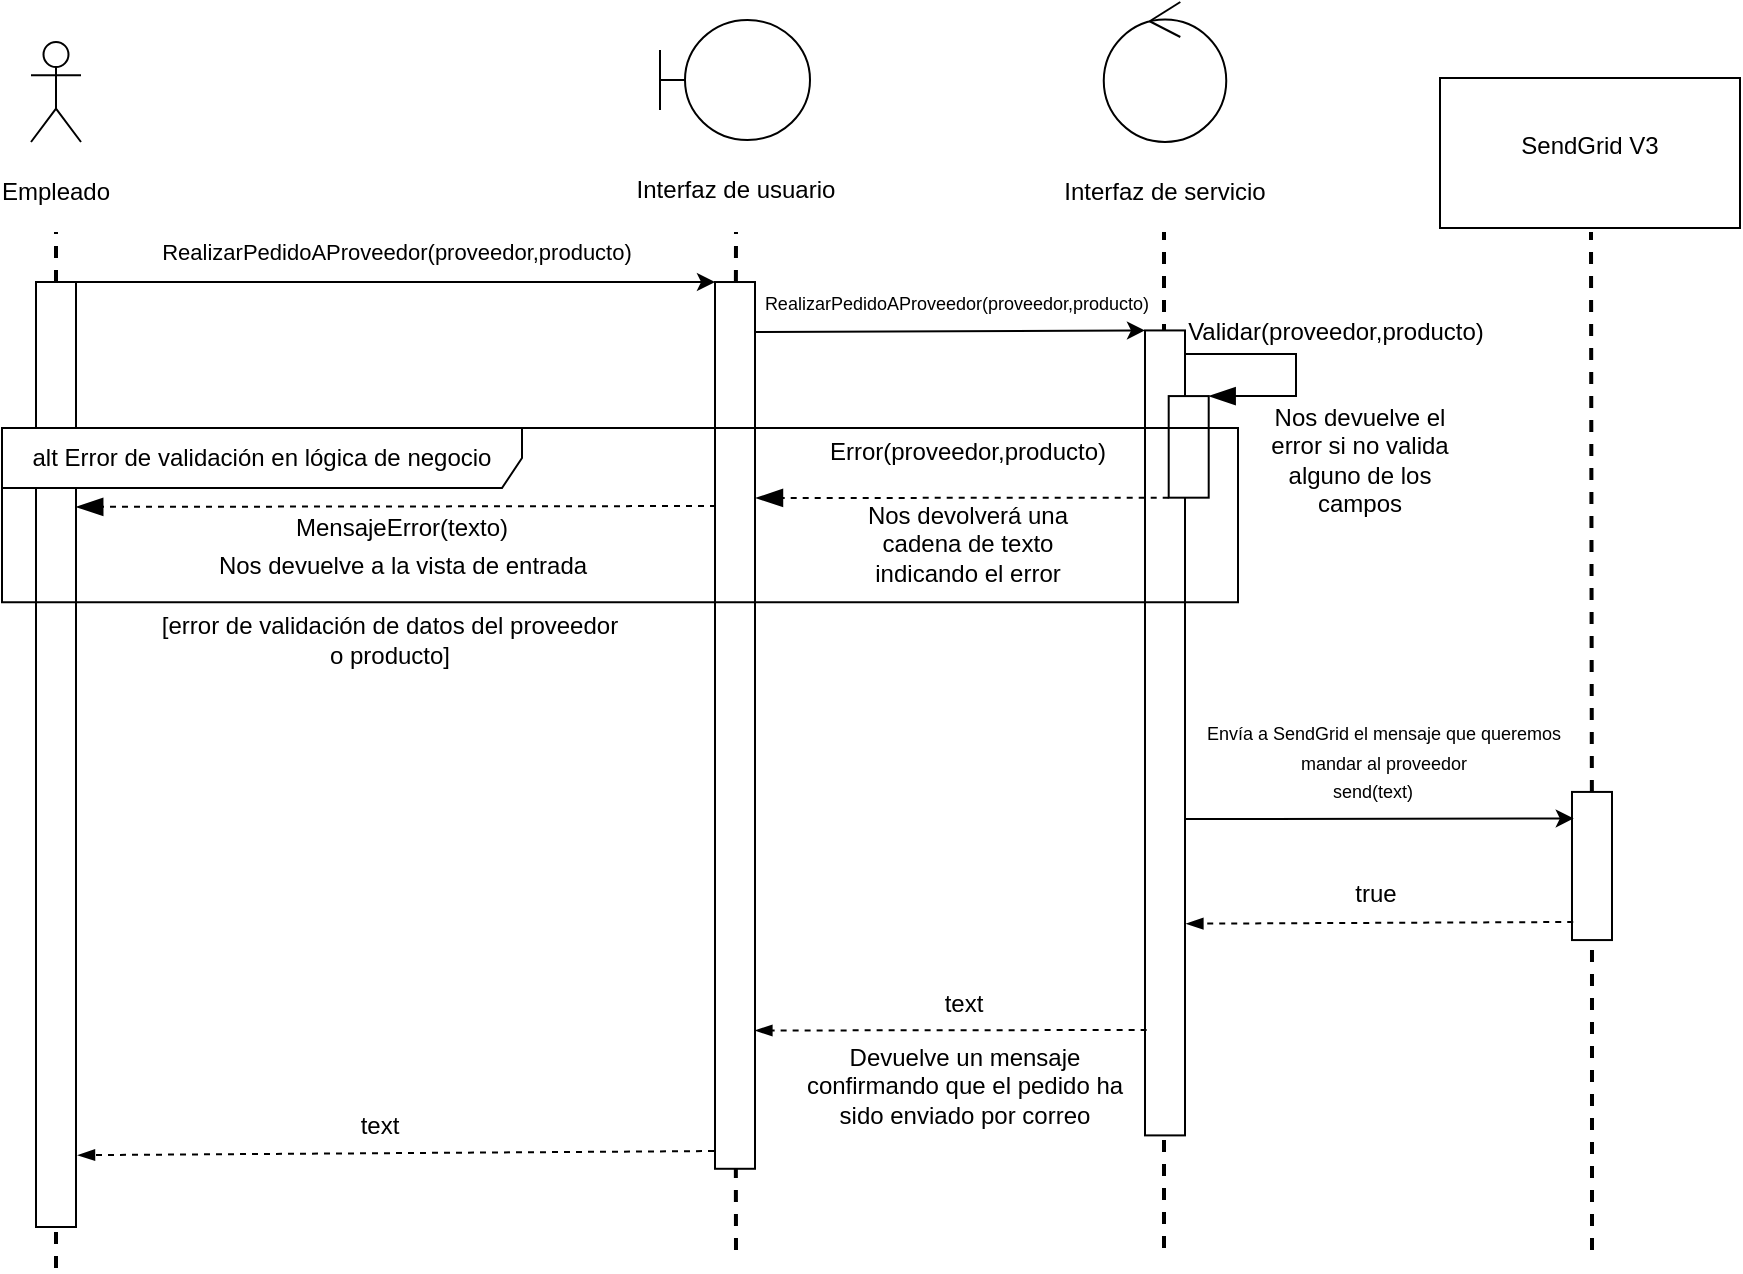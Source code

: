 <mxfile version="14.2.7" type="device"><diagram id="1qmKBlpoXgrcxfvQ_u8o" name="Page-1"><mxGraphModel dx="1438" dy="523" grid="0" gridSize="10" guides="1" tooltips="1" connect="1" arrows="1" fold="1" page="0" pageScale="1" pageWidth="827" pageHeight="1169" math="0" shadow="0"><root><mxCell id="0"/><mxCell id="1" parent="0"/><mxCell id="NJAteWP8aEL5vuaCSPf6-14" value="" style="group" parent="1" vertex="1" connectable="0"><mxGeometry x="632" y="63" width="150" height="75" as="geometry"/></mxCell><mxCell id="NJAteWP8aEL5vuaCSPf6-10" value="" style="rounded=0;whiteSpace=wrap;html=1;fontColor=none;" parent="NJAteWP8aEL5vuaCSPf6-14" vertex="1"><mxGeometry width="150" height="75" as="geometry"/></mxCell><mxCell id="NJAteWP8aEL5vuaCSPf6-12" value="SendGrid V3" style="text;html=1;strokeColor=none;fillColor=none;align=center;verticalAlign=middle;whiteSpace=wrap;rounded=0;fontColor=none;" parent="NJAteWP8aEL5vuaCSPf6-14" vertex="1"><mxGeometry x="30" y="21" width="90" height="25" as="geometry"/></mxCell><mxCell id="NJAteWP8aEL5vuaCSPf6-16" value="" style="group" parent="1" vertex="1" connectable="0"><mxGeometry x="440" y="25" width="109" height="105" as="geometry"/></mxCell><mxCell id="NJAteWP8aEL5vuaCSPf6-3" value="" style="ellipse;shape=umlControl;whiteSpace=wrap;html=1;" parent="NJAteWP8aEL5vuaCSPf6-16" vertex="1"><mxGeometry x="23.88" width="61.25" height="70" as="geometry"/></mxCell><mxCell id="NJAteWP8aEL5vuaCSPf6-8" value="Interfaz de servicio" style="text;html=1;strokeColor=none;fillColor=none;align=center;verticalAlign=middle;whiteSpace=wrap;rounded=0;fontColor=none;" parent="NJAteWP8aEL5vuaCSPf6-16" vertex="1"><mxGeometry y="85" width="109" height="20" as="geometry"/></mxCell><mxCell id="NJAteWP8aEL5vuaCSPf6-17" value="" style="group" parent="1" vertex="1" connectable="0"><mxGeometry x="242" y="34" width="131" height="95" as="geometry"/></mxCell><mxCell id="NJAteWP8aEL5vuaCSPf6-2" value="" style="shape=umlBoundary;whiteSpace=wrap;html=1;" parent="NJAteWP8aEL5vuaCSPf6-17" vertex="1"><mxGeometry width="75" height="60" as="geometry"/></mxCell><mxCell id="NJAteWP8aEL5vuaCSPf6-7" value="Interfaz de usuario" style="text;html=1;strokeColor=none;fillColor=none;align=center;verticalAlign=middle;whiteSpace=wrap;rounded=0;fontColor=none;" parent="NJAteWP8aEL5vuaCSPf6-17" vertex="1"><mxGeometry x="-19.25" y="75" width="113.5" height="20" as="geometry"/></mxCell><mxCell id="NJAteWP8aEL5vuaCSPf6-20" value="" style="endArrow=none;dashed=1;html=1;fontColor=none;strokeWidth=2;" parent="1" source="NJAteWP8aEL5vuaCSPf6-30" edge="1"><mxGeometry width="50" height="50" relative="1" as="geometry"><mxPoint x="280" y="884" as="sourcePoint"/><mxPoint x="280" y="140" as="targetPoint"/></mxGeometry></mxCell><mxCell id="NJAteWP8aEL5vuaCSPf6-21" value="" style="endArrow=none;dashed=1;html=1;fontColor=none;strokeWidth=2;" parent="1" edge="1"><mxGeometry width="50" height="50" relative="1" as="geometry"><mxPoint x="494" y="648" as="sourcePoint"/><mxPoint x="494" y="140" as="targetPoint"/></mxGeometry></mxCell><mxCell id="NJAteWP8aEL5vuaCSPf6-23" value="" style="endArrow=none;dashed=1;html=1;fontColor=none;strokeWidth=2;" parent="1" source="RHaZY1qRToZjezPCcBVS-15" edge="1"><mxGeometry width="50" height="50" relative="1" as="geometry"><mxPoint x="708" y="880" as="sourcePoint"/><mxPoint x="707.5" y="140" as="targetPoint"/></mxGeometry></mxCell><mxCell id="NJAteWP8aEL5vuaCSPf6-25" value="" style="group" parent="1" vertex="1" connectable="0"><mxGeometry x="-80" y="45" width="40" height="85" as="geometry"/></mxCell><mxCell id="NJAteWP8aEL5vuaCSPf6-26" value="Actor" style="shape=umlActor;verticalLabelPosition=bottom;verticalAlign=top;html=1;outlineConnect=0;noLabel=1;fontColor=none;" parent="NJAteWP8aEL5vuaCSPf6-25" vertex="1"><mxGeometry x="7.5" width="25" height="50" as="geometry"/></mxCell><mxCell id="NJAteWP8aEL5vuaCSPf6-27" value="Empleado" style="text;html=1;strokeColor=none;fillColor=none;align=center;verticalAlign=middle;whiteSpace=wrap;rounded=0;fontColor=none;" parent="NJAteWP8aEL5vuaCSPf6-25" vertex="1"><mxGeometry y="65" width="40" height="20" as="geometry"/></mxCell><mxCell id="NJAteWP8aEL5vuaCSPf6-28" value="" style="endArrow=none;dashed=1;html=1;fontColor=none;strokeWidth=2;" parent="1" source="NJAteWP8aEL5vuaCSPf6-24" edge="1"><mxGeometry width="50" height="50" relative="1" as="geometry"><mxPoint x="-60" y="884" as="sourcePoint"/><mxPoint x="-60" y="140" as="targetPoint"/></mxGeometry></mxCell><mxCell id="NJAteWP8aEL5vuaCSPf6-24" value="" style="rounded=0;whiteSpace=wrap;html=1;fontColor=none;rotation=90;" parent="1" vertex="1"><mxGeometry x="-296.25" y="391.25" width="472.5" height="20" as="geometry"/></mxCell><mxCell id="NJAteWP8aEL5vuaCSPf6-29" value="" style="endArrow=none;dashed=1;html=1;fontColor=none;strokeWidth=2;" parent="1" target="NJAteWP8aEL5vuaCSPf6-24" edge="1"><mxGeometry width="50" height="50" relative="1" as="geometry"><mxPoint x="-60" y="658" as="sourcePoint"/><mxPoint x="-60.0" y="140" as="targetPoint"/></mxGeometry></mxCell><mxCell id="NJAteWP8aEL5vuaCSPf6-30" value="" style="rounded=0;whiteSpace=wrap;html=1;fontColor=none;rotation=90;" parent="1" vertex="1"><mxGeometry x="57.81" y="376.7" width="443.38" height="20" as="geometry"/></mxCell><mxCell id="NJAteWP8aEL5vuaCSPf6-31" value="" style="endArrow=none;dashed=1;html=1;fontColor=none;strokeWidth=2;" parent="1" target="NJAteWP8aEL5vuaCSPf6-30" edge="1"><mxGeometry width="50" height="50" relative="1" as="geometry"><mxPoint x="280" y="649" as="sourcePoint"/><mxPoint x="280" y="140" as="targetPoint"/></mxGeometry></mxCell><mxCell id="tJflDgzkko5D9vu5rmik-3" value="" style="rounded=0;whiteSpace=wrap;html=1;fontColor=none;rotation=90;" parent="1" vertex="1"><mxGeometry x="293.26" y="380.46" width="402.48" height="20" as="geometry"/></mxCell><mxCell id="RHaZY1qRToZjezPCcBVS-15" value="" style="rounded=0;whiteSpace=wrap;html=1;fontColor=none;rotation=90;" parent="1" vertex="1"><mxGeometry x="670.96" y="447" width="74.07" height="20" as="geometry"/></mxCell><mxCell id="RHaZY1qRToZjezPCcBVS-16" value="" style="endArrow=none;dashed=1;html=1;fontColor=none;strokeWidth=2;" parent="1" target="RHaZY1qRToZjezPCcBVS-15" edge="1"><mxGeometry width="50" height="50" relative="1" as="geometry"><mxPoint x="708" y="649" as="sourcePoint"/><mxPoint x="707.5" y="140" as="targetPoint"/></mxGeometry></mxCell><mxCell id="8sjSOMCjKaoKuRae-NTX-2" value="" style="endArrow=classic;html=1;exitX=0;exitY=0;exitDx=0;exitDy=0;entryX=0;entryY=1;entryDx=0;entryDy=0;" parent="1" source="NJAteWP8aEL5vuaCSPf6-24" target="NJAteWP8aEL5vuaCSPf6-30" edge="1"><mxGeometry width="50" height="50" relative="1" as="geometry"><mxPoint x="-50" y="165.0" as="sourcePoint"/><mxPoint x="269.5" y="165" as="targetPoint"/><Array as="points"/></mxGeometry></mxCell><mxCell id="8sjSOMCjKaoKuRae-NTX-3" value="RealizarPedidoAProveedor(proveedor,producto)" style="edgeLabel;html=1;align=center;verticalAlign=middle;resizable=0;points=[];" parent="8sjSOMCjKaoKuRae-NTX-2" vertex="1" connectable="0"><mxGeometry x="0.032" relative="1" as="geometry"><mxPoint x="-4.8" y="-15" as="offset"/></mxGeometry></mxCell><mxCell id="8sjSOMCjKaoKuRae-NTX-4" value="" style="endArrow=classic;html=1;exitX=0;exitY=0;exitDx=0;exitDy=0;entryX=0;entryY=1;entryDx=0;entryDy=0;" parent="1" target="tJflDgzkko5D9vu5rmik-3" edge="1"><mxGeometry width="50" height="50" relative="1" as="geometry"><mxPoint x="290" y="190.0" as="sourcePoint"/><mxPoint x="480" y="190" as="targetPoint"/><Array as="points"/></mxGeometry></mxCell><mxCell id="8sjSOMCjKaoKuRae-NTX-5" value="&lt;font style=&quot;font-size: 9px&quot;&gt;RealizarPedidoAProveedor(proveedor,producto)&lt;/font&gt;" style="edgeLabel;html=1;align=center;verticalAlign=middle;resizable=0;points=[];" parent="8sjSOMCjKaoKuRae-NTX-4" vertex="1" connectable="0"><mxGeometry x="0.032" relative="1" as="geometry"><mxPoint x="-0.33" y="-15" as="offset"/></mxGeometry></mxCell><mxCell id="8sjSOMCjKaoKuRae-NTX-6" value="" style="endArrow=classic;html=1;entryX=0.179;entryY=0.955;entryDx=0;entryDy=0;exitX=0.607;exitY=0.018;exitDx=0;exitDy=0;exitPerimeter=0;entryPerimeter=0;" parent="1" source="tJflDgzkko5D9vu5rmik-3" target="RHaZY1qRToZjezPCcBVS-15" edge="1"><mxGeometry width="50" height="50" relative="1" as="geometry"><mxPoint x="510" y="391" as="sourcePoint"/><mxPoint x="700.005" y="393.925" as="targetPoint"/><Array as="points"/></mxGeometry></mxCell><mxCell id="8sjSOMCjKaoKuRae-NTX-7" value="&lt;font style=&quot;font-size: 9px&quot;&gt;send(text)&lt;/font&gt;" style="edgeLabel;html=1;align=center;verticalAlign=middle;resizable=0;points=[];" parent="8sjSOMCjKaoKuRae-NTX-6" vertex="1" connectable="0"><mxGeometry x="0.032" relative="1" as="geometry"><mxPoint x="-6.98" y="-15" as="offset"/></mxGeometry></mxCell><mxCell id="8sjSOMCjKaoKuRae-NTX-10" value="" style="endArrow=blockThin;html=1;exitX=0.98;exitY=1.025;exitDx=0;exitDy=0;endFill=1;dashed=1;entryX=0.924;entryY=-0.05;entryDx=0;entryDy=0;exitPerimeter=0;entryPerimeter=0;" parent="1" source="NJAteWP8aEL5vuaCSPf6-30" target="NJAteWP8aEL5vuaCSPf6-24" edge="1"><mxGeometry width="50" height="50" relative="1" as="geometry"><mxPoint x="269.5" y="637.5" as="sourcePoint"/><mxPoint x="-50" y="637.5" as="targetPoint"/></mxGeometry></mxCell><mxCell id="8sjSOMCjKaoKuRae-NTX-14" value="" style="endArrow=blockThin;html=1;exitX=1;exitY=1;exitDx=0;exitDy=0;endFill=1;dashed=1;entryX=0.831;entryY=0.006;entryDx=0;entryDy=0;entryPerimeter=0;" parent="1" edge="1"><mxGeometry width="50" height="50" relative="1" as="geometry"><mxPoint x="485.315" y="538.995" as="sourcePoint"/><mxPoint x="289.695" y="539.252" as="targetPoint"/></mxGeometry></mxCell><mxCell id="8sjSOMCjKaoKuRae-NTX-15" value="text" style="text;html=1;strokeColor=none;fillColor=none;align=center;verticalAlign=middle;whiteSpace=wrap;rounded=0;" parent="1" vertex="1"><mxGeometry x="374" y="516" width="40" height="20" as="geometry"/></mxCell><mxCell id="8sjSOMCjKaoKuRae-NTX-16" value="" style="endArrow=blockThin;html=1;exitX=1;exitY=1;exitDx=0;exitDy=0;endFill=1;dashed=1;entryX=0.737;entryY=-0.035;entryDx=0;entryDy=0;entryPerimeter=0;" parent="1" target="tJflDgzkko5D9vu5rmik-3" edge="1"><mxGeometry width="50" height="50" relative="1" as="geometry"><mxPoint x="698.615" y="484.995" as="sourcePoint"/><mxPoint x="502.995" y="485.252" as="targetPoint"/></mxGeometry></mxCell><mxCell id="8sjSOMCjKaoKuRae-NTX-17" value="true" style="text;html=1;strokeColor=none;fillColor=none;align=center;verticalAlign=middle;whiteSpace=wrap;rounded=0;" parent="1" vertex="1"><mxGeometry x="580" y="461" width="40" height="20" as="geometry"/></mxCell><mxCell id="8sjSOMCjKaoKuRae-NTX-20" value="" style="rounded=0;whiteSpace=wrap;html=1;fontColor=none;rotation=90;" parent="1" vertex="1"><mxGeometry x="480.95" y="237.44" width="50.8" height="20" as="geometry"/></mxCell><mxCell id="8sjSOMCjKaoKuRae-NTX-21" value="" style="endArrow=blockThin;html=1;strokeWidth=1;fontColor=none;endFill=1;endSize=11;entryX=0;entryY=0;entryDx=0;entryDy=0;rounded=0;" parent="1" target="8sjSOMCjKaoKuRae-NTX-20" edge="1"><mxGeometry width="50" height="50" relative="1" as="geometry"><mxPoint x="504.5" y="201" as="sourcePoint"/><mxPoint x="600" y="250" as="targetPoint"/><Array as="points"><mxPoint x="560" y="201"/><mxPoint x="560" y="222"/></Array></mxGeometry></mxCell><mxCell id="8sjSOMCjKaoKuRae-NTX-22" value="Validar(proveedor,producto)" style="text;html=1;strokeColor=none;fillColor=none;align=center;verticalAlign=middle;whiteSpace=wrap;rounded=0;" parent="1" vertex="1"><mxGeometry x="560" y="180" width="40" height="20" as="geometry"/></mxCell><mxCell id="8sjSOMCjKaoKuRae-NTX-23" value="alt Error de validación en lógica de negocio" style="shape=umlFrame;whiteSpace=wrap;html=1;width=260;height=30;" parent="1" vertex="1"><mxGeometry x="-87" y="238" width="618" height="87.1" as="geometry"/></mxCell><mxCell id="8sjSOMCjKaoKuRae-NTX-24" value="MensajeError(texto)" style="text;html=1;strokeColor=none;fillColor=none;align=center;verticalAlign=middle;whiteSpace=wrap;rounded=0;" parent="1" vertex="1"><mxGeometry x="93" y="278" width="40" height="20" as="geometry"/></mxCell><mxCell id="8sjSOMCjKaoKuRae-NTX-25" value="[error de validación de datos del proveedor o producto]" style="text;html=1;strokeColor=none;fillColor=none;align=center;verticalAlign=middle;whiteSpace=wrap;rounded=0;" parent="1" vertex="1"><mxGeometry x="-13" y="334" width="240" height="20" as="geometry"/></mxCell><mxCell id="vWxs3oOW7IG6wQzNQooR-1" value="Nos devuelve a la vista de entrada" style="text;html=1;align=center;verticalAlign=middle;resizable=0;points=[];autosize=1;" parent="1" vertex="1"><mxGeometry x="16" y="298" width="194" height="18" as="geometry"/></mxCell><mxCell id="vWxs3oOW7IG6wQzNQooR-3" value="&lt;span style=&quot;font-size: 9px&quot;&gt;Envía a SendGrid el mensaje que queremos mandar al proveedor&lt;/span&gt;" style="text;html=1;strokeColor=none;fillColor=none;align=center;verticalAlign=middle;whiteSpace=wrap;rounded=0;" parent="1" vertex="1"><mxGeometry x="507" y="387" width="194" height="20" as="geometry"/></mxCell><mxCell id="vWxs3oOW7IG6wQzNQooR-4" value="Devuelve un mensaje confirmando que el pedido ha sido enviado por correo" style="text;html=1;strokeColor=none;fillColor=none;align=center;verticalAlign=middle;whiteSpace=wrap;rounded=0;" parent="1" vertex="1"><mxGeometry x="307.5" y="557" width="173" height="20" as="geometry"/></mxCell><mxCell id="vWxs3oOW7IG6wQzNQooR-6" value="text" style="text;html=1;strokeColor=none;fillColor=none;align=center;verticalAlign=middle;whiteSpace=wrap;rounded=0;" parent="1" vertex="1"><mxGeometry x="82" y="577" width="40" height="20" as="geometry"/></mxCell><mxCell id="8sjSOMCjKaoKuRae-NTX-26" value="" style="endArrow=blockThin;html=1;strokeWidth=1;fontColor=none;endFill=1;endSize=11;dashed=1;entryX=0.238;entryY=-0.006;entryDx=0;entryDy=0;entryPerimeter=0;" parent="1" target="NJAteWP8aEL5vuaCSPf6-24" edge="1"><mxGeometry width="50" height="50" relative="1" as="geometry"><mxPoint x="270" y="277" as="sourcePoint"/><mxPoint x="-52" y="278" as="targetPoint"/></mxGeometry></mxCell><mxCell id="vWxs3oOW7IG6wQzNQooR-7" value="Error(proveedor,producto)" style="text;html=1;strokeColor=none;fillColor=none;align=center;verticalAlign=middle;whiteSpace=wrap;rounded=0;" parent="1" vertex="1"><mxGeometry x="376" y="240.19" width="40" height="20" as="geometry"/></mxCell><mxCell id="vWxs3oOW7IG6wQzNQooR-8" value="" style="endArrow=blockThin;html=1;strokeWidth=1;fontColor=none;endFill=1;endSize=11;dashed=1;exitX=1;exitY=1;exitDx=0;exitDy=0;" parent="1" source="8sjSOMCjKaoKuRae-NTX-20" edge="1"><mxGeometry width="50" height="50" relative="1" as="geometry"><mxPoint x="280" y="287" as="sourcePoint"/><mxPoint x="290" y="273" as="targetPoint"/></mxGeometry></mxCell><mxCell id="vWxs3oOW7IG6wQzNQooR-9" value="Nos devuelve el error si no valida alguno de los campos" style="text;html=1;strokeColor=none;fillColor=none;align=center;verticalAlign=middle;whiteSpace=wrap;rounded=0;" parent="1" vertex="1"><mxGeometry x="543" y="244" width="98" height="20" as="geometry"/></mxCell><mxCell id="vWxs3oOW7IG6wQzNQooR-10" value="Nos devolverá una cadena de texto indicando el error" style="text;html=1;strokeColor=none;fillColor=none;align=center;verticalAlign=middle;whiteSpace=wrap;rounded=0;" parent="1" vertex="1"><mxGeometry x="340" y="286" width="112" height="20" as="geometry"/></mxCell></root></mxGraphModel></diagram></mxfile>
